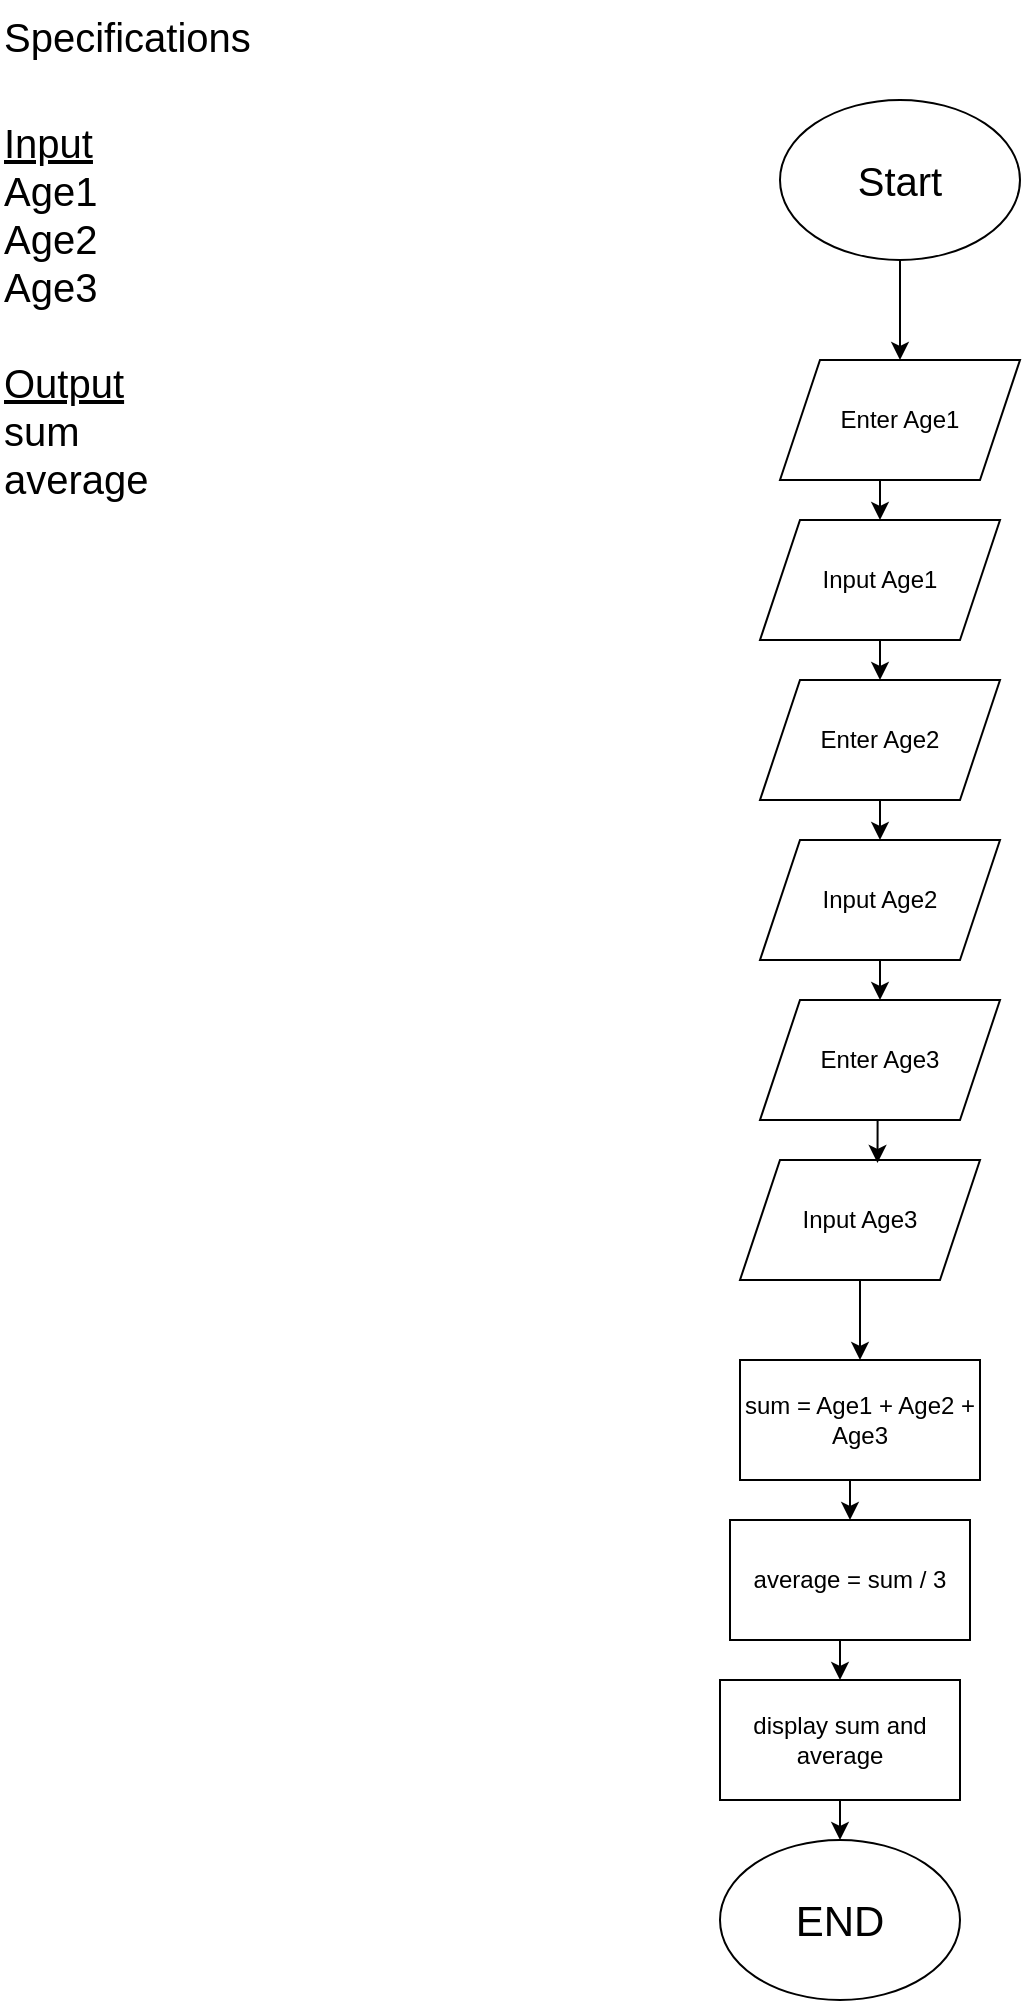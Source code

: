 <mxfile version="24.7.7">
  <diagram name="Page-1" id="YZC_deePfDSnUjYZuVXH">
    <mxGraphModel dx="675" dy="1011" grid="1" gridSize="10" guides="1" tooltips="1" connect="1" arrows="1" fold="1" page="1" pageScale="1" pageWidth="850" pageHeight="1100" math="0" shadow="0">
      <root>
        <mxCell id="0" />
        <mxCell id="1" parent="0" />
        <mxCell id="Y_aocJb4mFkUSH53q8Zt-1" value="&lt;div&gt;&lt;font style=&quot;font-size: 20px;&quot;&gt;Specifications&lt;/font&gt;&lt;/div&gt;&lt;br&gt;&lt;div&gt;&lt;br&gt;&lt;/div&gt;&lt;div style=&quot;font-size: 20px;&quot;&gt;&lt;u&gt;Input&lt;/u&gt;&lt;br&gt;Age1&lt;br&gt;Age2&lt;br&gt;Age3&lt;br&gt;&lt;br&gt;&lt;u&gt;Output&lt;/u&gt;&lt;br&gt;sum&lt;br&gt;average&lt;br&gt;&lt;br&gt;&lt;u&gt;&lt;br&gt;&lt;/u&gt;&lt;br&gt;&lt;/div&gt;" style="text;html=1;whiteSpace=wrap;overflow=hidden;rounded=0;" vertex="1" parent="1">
          <mxGeometry width="150" height="410" as="geometry" />
        </mxCell>
        <mxCell id="Y_aocJb4mFkUSH53q8Zt-6" style="edgeStyle=orthogonalEdgeStyle;rounded=0;orthogonalLoop=1;jettySize=auto;html=1;exitX=0.5;exitY=1;exitDx=0;exitDy=0;entryX=0.5;entryY=0;entryDx=0;entryDy=0;" edge="1" parent="1" source="Y_aocJb4mFkUSH53q8Zt-3" target="Y_aocJb4mFkUSH53q8Zt-5">
          <mxGeometry relative="1" as="geometry" />
        </mxCell>
        <mxCell id="Y_aocJb4mFkUSH53q8Zt-3" value="&lt;font style=&quot;font-size: 20px;&quot;&gt;Start&lt;/font&gt;" style="ellipse;whiteSpace=wrap;html=1;" vertex="1" parent="1">
          <mxGeometry x="390" y="50" width="120" height="80" as="geometry" />
        </mxCell>
        <mxCell id="Y_aocJb4mFkUSH53q8Zt-16" style="edgeStyle=orthogonalEdgeStyle;rounded=0;orthogonalLoop=1;jettySize=auto;html=1;exitX=0.5;exitY=1;exitDx=0;exitDy=0;entryX=0.5;entryY=0;entryDx=0;entryDy=0;" edge="1" parent="1" source="Y_aocJb4mFkUSH53q8Zt-5" target="Y_aocJb4mFkUSH53q8Zt-7">
          <mxGeometry relative="1" as="geometry" />
        </mxCell>
        <mxCell id="Y_aocJb4mFkUSH53q8Zt-5" value="Enter Age1" style="shape=parallelogram;perimeter=parallelogramPerimeter;whiteSpace=wrap;html=1;fixedSize=1;" vertex="1" parent="1">
          <mxGeometry x="390" y="180" width="120" height="60" as="geometry" />
        </mxCell>
        <mxCell id="Y_aocJb4mFkUSH53q8Zt-17" style="edgeStyle=orthogonalEdgeStyle;rounded=0;orthogonalLoop=1;jettySize=auto;html=1;exitX=0.5;exitY=1;exitDx=0;exitDy=0;entryX=0.5;entryY=0;entryDx=0;entryDy=0;" edge="1" parent="1" source="Y_aocJb4mFkUSH53q8Zt-7" target="Y_aocJb4mFkUSH53q8Zt-8">
          <mxGeometry relative="1" as="geometry" />
        </mxCell>
        <mxCell id="Y_aocJb4mFkUSH53q8Zt-7" value="Input Age1" style="shape=parallelogram;perimeter=parallelogramPerimeter;whiteSpace=wrap;html=1;fixedSize=1;" vertex="1" parent="1">
          <mxGeometry x="380" y="260" width="120" height="60" as="geometry" />
        </mxCell>
        <mxCell id="Y_aocJb4mFkUSH53q8Zt-18" style="edgeStyle=orthogonalEdgeStyle;rounded=0;orthogonalLoop=1;jettySize=auto;html=1;exitX=0.5;exitY=1;exitDx=0;exitDy=0;entryX=0.5;entryY=0;entryDx=0;entryDy=0;" edge="1" parent="1" source="Y_aocJb4mFkUSH53q8Zt-8" target="Y_aocJb4mFkUSH53q8Zt-9">
          <mxGeometry relative="1" as="geometry" />
        </mxCell>
        <mxCell id="Y_aocJb4mFkUSH53q8Zt-8" value="Enter Age2" style="shape=parallelogram;perimeter=parallelogramPerimeter;whiteSpace=wrap;html=1;fixedSize=1;" vertex="1" parent="1">
          <mxGeometry x="380" y="340" width="120" height="60" as="geometry" />
        </mxCell>
        <mxCell id="Y_aocJb4mFkUSH53q8Zt-19" style="edgeStyle=orthogonalEdgeStyle;rounded=0;orthogonalLoop=1;jettySize=auto;html=1;exitX=0.5;exitY=1;exitDx=0;exitDy=0;entryX=0.5;entryY=0;entryDx=0;entryDy=0;" edge="1" parent="1" source="Y_aocJb4mFkUSH53q8Zt-9" target="Y_aocJb4mFkUSH53q8Zt-10">
          <mxGeometry relative="1" as="geometry" />
        </mxCell>
        <mxCell id="Y_aocJb4mFkUSH53q8Zt-9" value="Input Age2" style="shape=parallelogram;perimeter=parallelogramPerimeter;whiteSpace=wrap;html=1;fixedSize=1;" vertex="1" parent="1">
          <mxGeometry x="380" y="420" width="120" height="60" as="geometry" />
        </mxCell>
        <mxCell id="Y_aocJb4mFkUSH53q8Zt-10" value="Enter Age3" style="shape=parallelogram;perimeter=parallelogramPerimeter;whiteSpace=wrap;html=1;fixedSize=1;" vertex="1" parent="1">
          <mxGeometry x="380" y="500" width="120" height="60" as="geometry" />
        </mxCell>
        <mxCell id="Y_aocJb4mFkUSH53q8Zt-21" style="edgeStyle=orthogonalEdgeStyle;rounded=0;orthogonalLoop=1;jettySize=auto;html=1;exitX=0.5;exitY=1;exitDx=0;exitDy=0;entryX=0.5;entryY=0;entryDx=0;entryDy=0;" edge="1" parent="1" source="Y_aocJb4mFkUSH53q8Zt-11" target="Y_aocJb4mFkUSH53q8Zt-12">
          <mxGeometry relative="1" as="geometry" />
        </mxCell>
        <mxCell id="Y_aocJb4mFkUSH53q8Zt-11" value="Input Age3" style="shape=parallelogram;perimeter=parallelogramPerimeter;whiteSpace=wrap;html=1;fixedSize=1;" vertex="1" parent="1">
          <mxGeometry x="370" y="580" width="120" height="60" as="geometry" />
        </mxCell>
        <mxCell id="Y_aocJb4mFkUSH53q8Zt-22" style="edgeStyle=orthogonalEdgeStyle;rounded=0;orthogonalLoop=1;jettySize=auto;html=1;exitX=0.5;exitY=1;exitDx=0;exitDy=0;entryX=0.5;entryY=0;entryDx=0;entryDy=0;" edge="1" parent="1" source="Y_aocJb4mFkUSH53q8Zt-12" target="Y_aocJb4mFkUSH53q8Zt-13">
          <mxGeometry relative="1" as="geometry" />
        </mxCell>
        <mxCell id="Y_aocJb4mFkUSH53q8Zt-12" value="sum = Age1 + Age2 + Age3" style="rounded=0;whiteSpace=wrap;html=1;" vertex="1" parent="1">
          <mxGeometry x="370" y="680" width="120" height="60" as="geometry" />
        </mxCell>
        <mxCell id="Y_aocJb4mFkUSH53q8Zt-23" style="edgeStyle=orthogonalEdgeStyle;rounded=0;orthogonalLoop=1;jettySize=auto;html=1;exitX=0.5;exitY=1;exitDx=0;exitDy=0;entryX=0.5;entryY=0;entryDx=0;entryDy=0;" edge="1" parent="1" source="Y_aocJb4mFkUSH53q8Zt-13" target="Y_aocJb4mFkUSH53q8Zt-14">
          <mxGeometry relative="1" as="geometry" />
        </mxCell>
        <mxCell id="Y_aocJb4mFkUSH53q8Zt-13" value="average = sum / 3" style="rounded=0;whiteSpace=wrap;html=1;" vertex="1" parent="1">
          <mxGeometry x="365" y="760" width="120" height="60" as="geometry" />
        </mxCell>
        <mxCell id="Y_aocJb4mFkUSH53q8Zt-25" style="edgeStyle=orthogonalEdgeStyle;rounded=0;orthogonalLoop=1;jettySize=auto;html=1;exitX=0.5;exitY=1;exitDx=0;exitDy=0;entryX=0.5;entryY=0;entryDx=0;entryDy=0;" edge="1" parent="1" source="Y_aocJb4mFkUSH53q8Zt-14" target="Y_aocJb4mFkUSH53q8Zt-24">
          <mxGeometry relative="1" as="geometry" />
        </mxCell>
        <mxCell id="Y_aocJb4mFkUSH53q8Zt-14" value="display sum and average" style="rounded=0;whiteSpace=wrap;html=1;" vertex="1" parent="1">
          <mxGeometry x="360" y="840" width="120" height="60" as="geometry" />
        </mxCell>
        <mxCell id="Y_aocJb4mFkUSH53q8Zt-20" style="edgeStyle=orthogonalEdgeStyle;rounded=0;orthogonalLoop=1;jettySize=auto;html=1;exitX=0.5;exitY=1;exitDx=0;exitDy=0;entryX=0.573;entryY=0.025;entryDx=0;entryDy=0;entryPerimeter=0;" edge="1" parent="1" source="Y_aocJb4mFkUSH53q8Zt-10" target="Y_aocJb4mFkUSH53q8Zt-11">
          <mxGeometry relative="1" as="geometry" />
        </mxCell>
        <mxCell id="Y_aocJb4mFkUSH53q8Zt-24" value="&lt;font style=&quot;font-size: 21px;&quot;&gt;END&lt;/font&gt;" style="ellipse;whiteSpace=wrap;html=1;" vertex="1" parent="1">
          <mxGeometry x="360" y="920" width="120" height="80" as="geometry" />
        </mxCell>
      </root>
    </mxGraphModel>
  </diagram>
</mxfile>
